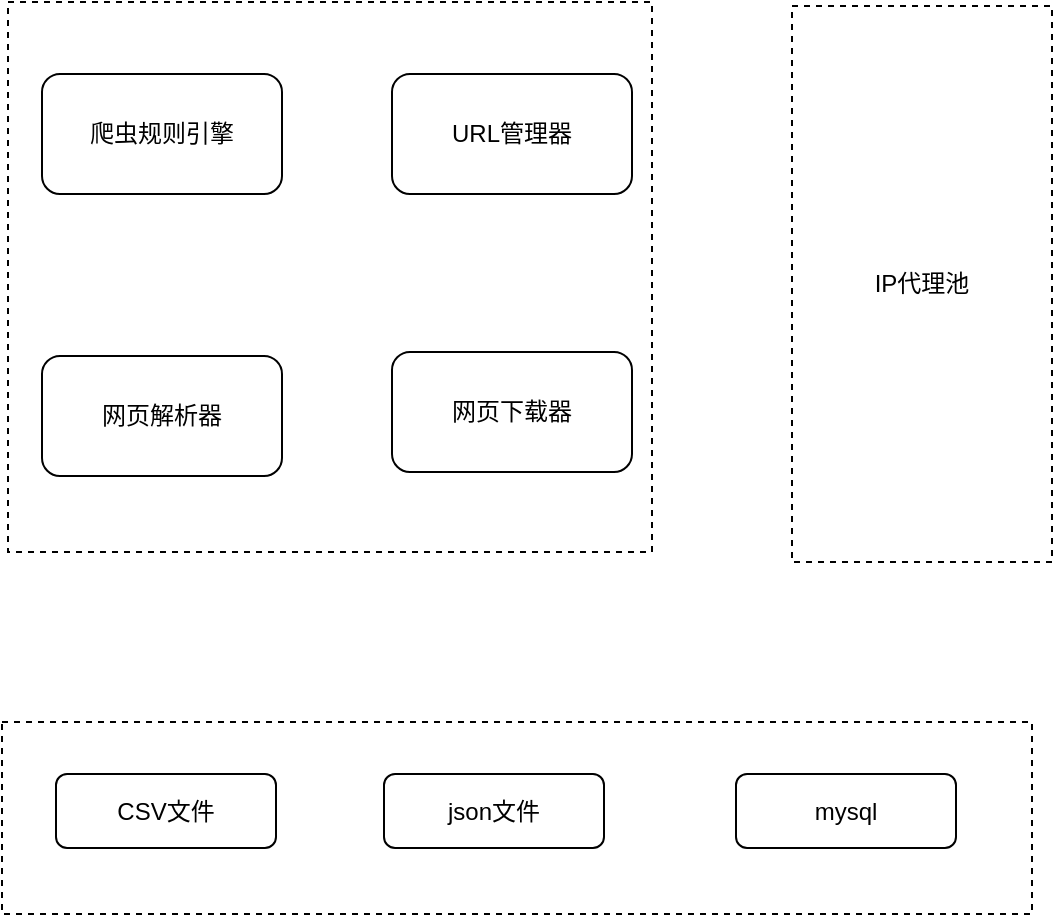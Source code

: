 <mxfile version="20.5.1" type="github">
  <diagram id="faTMAzA_8DKJSXqQvikQ" name="第 1 页">
    <mxGraphModel dx="1410" dy="352" grid="0" gridSize="10" guides="1" tooltips="1" connect="1" arrows="1" fold="1" page="1" pageScale="1" pageWidth="827" pageHeight="1169" math="0" shadow="0">
      <root>
        <mxCell id="0" />
        <mxCell id="1" parent="0" />
        <mxCell id="pb0SKSZt-ZjNRUZiuOOD-6" value="" style="rounded=0;whiteSpace=wrap;html=1;dashed=1;strokeColor=default;" vertex="1" parent="1">
          <mxGeometry x="97" y="153" width="322" height="275" as="geometry" />
        </mxCell>
        <mxCell id="pb0SKSZt-ZjNRUZiuOOD-7" value="爬虫规则引擎" style="rounded=1;whiteSpace=wrap;html=1;strokeColor=default;" vertex="1" parent="1">
          <mxGeometry x="114" y="189" width="120" height="60" as="geometry" />
        </mxCell>
        <mxCell id="pb0SKSZt-ZjNRUZiuOOD-8" value="URL管理器" style="rounded=1;whiteSpace=wrap;html=1;strokeColor=default;" vertex="1" parent="1">
          <mxGeometry x="289" y="189" width="120" height="60" as="geometry" />
        </mxCell>
        <mxCell id="pb0SKSZt-ZjNRUZiuOOD-9" value="网页解析器" style="rounded=1;whiteSpace=wrap;html=1;strokeColor=default;" vertex="1" parent="1">
          <mxGeometry x="114" y="330" width="120" height="60" as="geometry" />
        </mxCell>
        <mxCell id="pb0SKSZt-ZjNRUZiuOOD-10" value="网页下载器" style="rounded=1;whiteSpace=wrap;html=1;strokeColor=default;" vertex="1" parent="1">
          <mxGeometry x="289" y="328" width="120" height="60" as="geometry" />
        </mxCell>
        <mxCell id="pb0SKSZt-ZjNRUZiuOOD-11" value="" style="rounded=0;whiteSpace=wrap;html=1;dashed=1;strokeColor=default;" vertex="1" parent="1">
          <mxGeometry x="94" y="513" width="515" height="96" as="geometry" />
        </mxCell>
        <mxCell id="pb0SKSZt-ZjNRUZiuOOD-12" value="CSV文件" style="rounded=1;whiteSpace=wrap;html=1;strokeColor=default;" vertex="1" parent="1">
          <mxGeometry x="121" y="539" width="110" height="37" as="geometry" />
        </mxCell>
        <mxCell id="pb0SKSZt-ZjNRUZiuOOD-13" value="json文件" style="rounded=1;whiteSpace=wrap;html=1;strokeColor=default;" vertex="1" parent="1">
          <mxGeometry x="285" y="539" width="110" height="37" as="geometry" />
        </mxCell>
        <mxCell id="pb0SKSZt-ZjNRUZiuOOD-15" value="mysql" style="rounded=1;whiteSpace=wrap;html=1;strokeColor=default;" vertex="1" parent="1">
          <mxGeometry x="461" y="539" width="110" height="37" as="geometry" />
        </mxCell>
        <mxCell id="pb0SKSZt-ZjNRUZiuOOD-16" value="IP代理池" style="rounded=0;whiteSpace=wrap;html=1;dashed=1;strokeColor=default;" vertex="1" parent="1">
          <mxGeometry x="489" y="155" width="130" height="278" as="geometry" />
        </mxCell>
      </root>
    </mxGraphModel>
  </diagram>
</mxfile>

